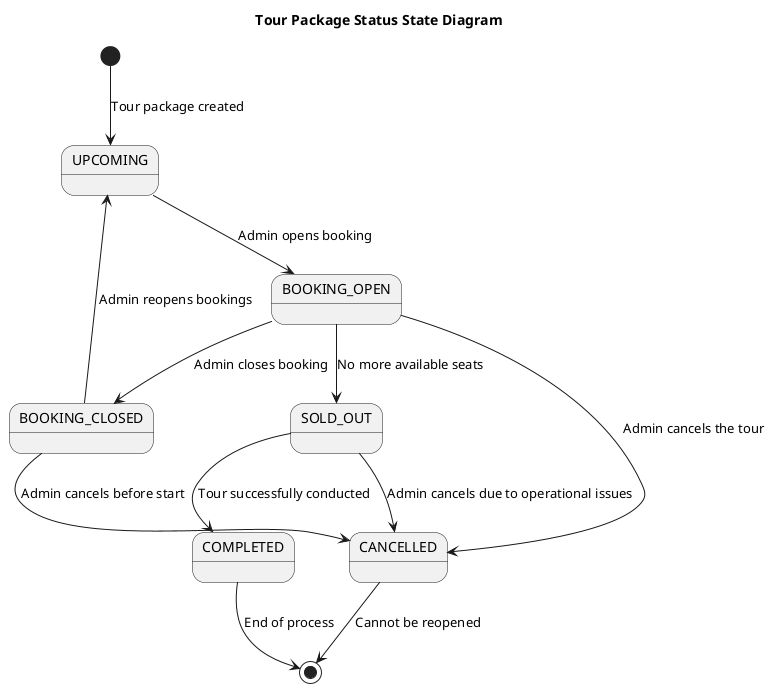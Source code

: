 @startuml
title Tour Package Status State Diagram

[*] --> UPCOMING : Tour package created

UPCOMING --> BOOKING_OPEN : Admin opens booking
BOOKING_OPEN --> SOLD_OUT : No more available seats
BOOKING_OPEN --> BOOKING_CLOSED : Admin closes booking
BOOKING_OPEN --> CANCELLED : Admin cancels the tour

SOLD_OUT --> CANCELLED : Admin cancels due to operational issues
SOLD_OUT --> COMPLETED : Tour successfully conducted

BOOKING_CLOSED --> CANCELLED : Admin cancels before start
BOOKING_CLOSED --> UPCOMING : Admin reopens bookings

CANCELLED --> [*] : Cannot be reopened

COMPLETED --> [*] : End of process

@enduml
